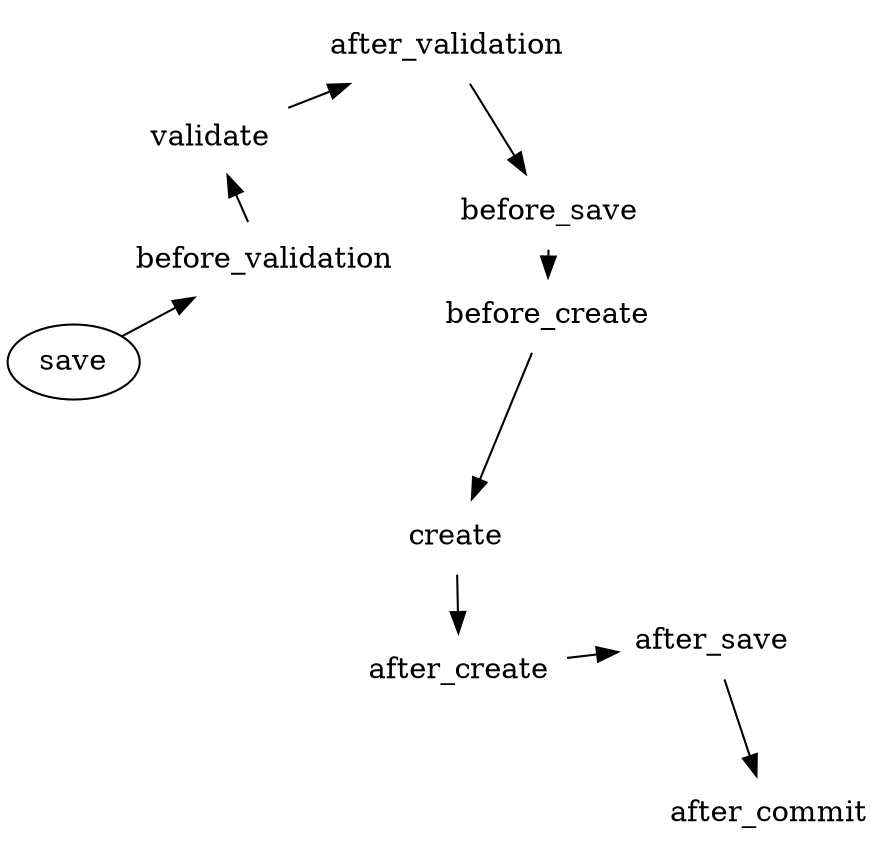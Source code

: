 digraph Lifecycle {

  // ###########################################################################
  graph [layout=fdp, start=1, K=0.5];
  node [shape=none];
  edge [];
  
  // ###########################################################################
  save [shape=oval];

  // ###########################################################################
  save -> before_validation -> validate -> after_validation ->
          before_save -> before_create -> create -> after_create ->
          after_save -> after_commit;
}
